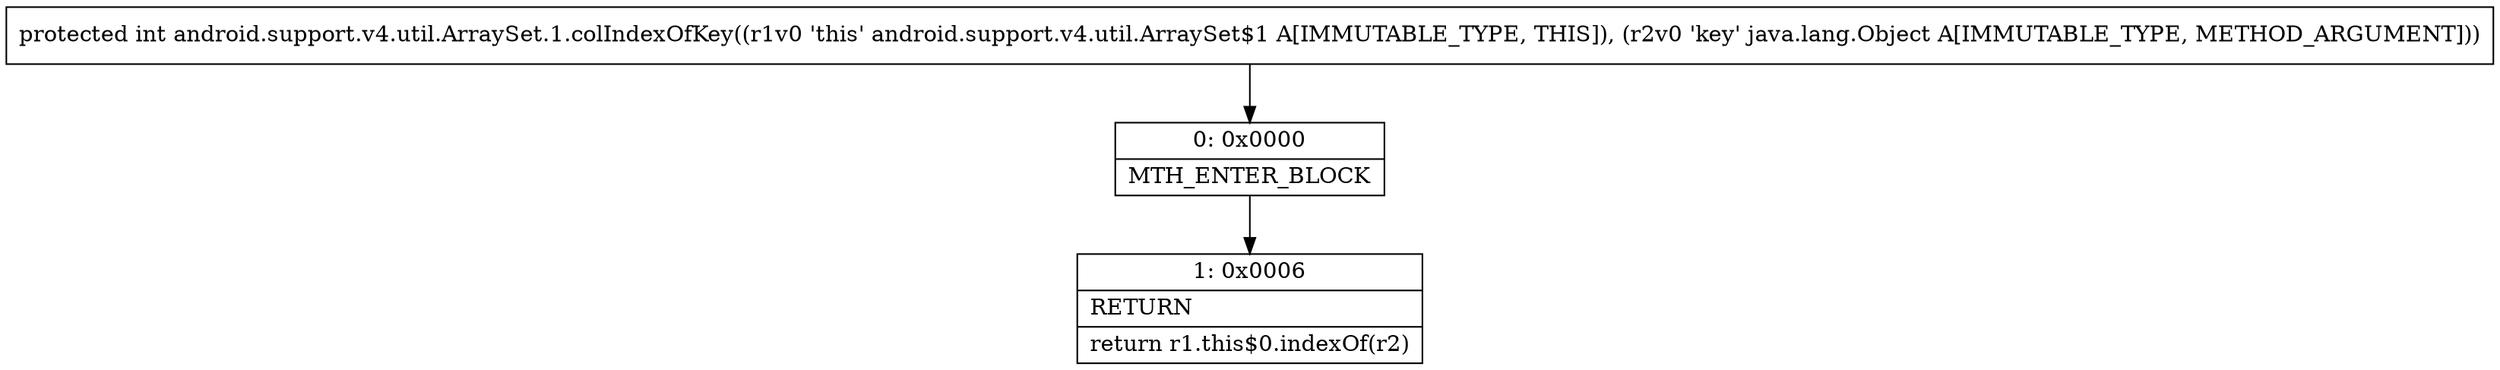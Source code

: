 digraph "CFG forandroid.support.v4.util.ArraySet.1.colIndexOfKey(Ljava\/lang\/Object;)I" {
Node_0 [shape=record,label="{0\:\ 0x0000|MTH_ENTER_BLOCK\l}"];
Node_1 [shape=record,label="{1\:\ 0x0006|RETURN\l|return r1.this$0.indexOf(r2)\l}"];
MethodNode[shape=record,label="{protected int android.support.v4.util.ArraySet.1.colIndexOfKey((r1v0 'this' android.support.v4.util.ArraySet$1 A[IMMUTABLE_TYPE, THIS]), (r2v0 'key' java.lang.Object A[IMMUTABLE_TYPE, METHOD_ARGUMENT])) }"];
MethodNode -> Node_0;
Node_0 -> Node_1;
}

